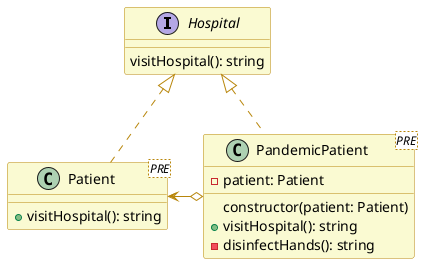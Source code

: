 @startuml

skinparam class {
  backgroundColor lightgoldenrodyellow
  arrowColor darkgoldenrod
  borderColor darkgoldenrod
}

interface Hospital {
  visitHospital(): string
}

class Patient <PRE> {
  + visitHospital(): string
}

class PandemicPatient <PRE> {
  - patient: Patient
  constructor(patient: Patient)
  + visitHospital(): string
  - disinfectHands(): string
}

Hospital <|.. Patient
Hospital <|.. PandemicPatient

Patient <-o PandemicPatient

@enduml
